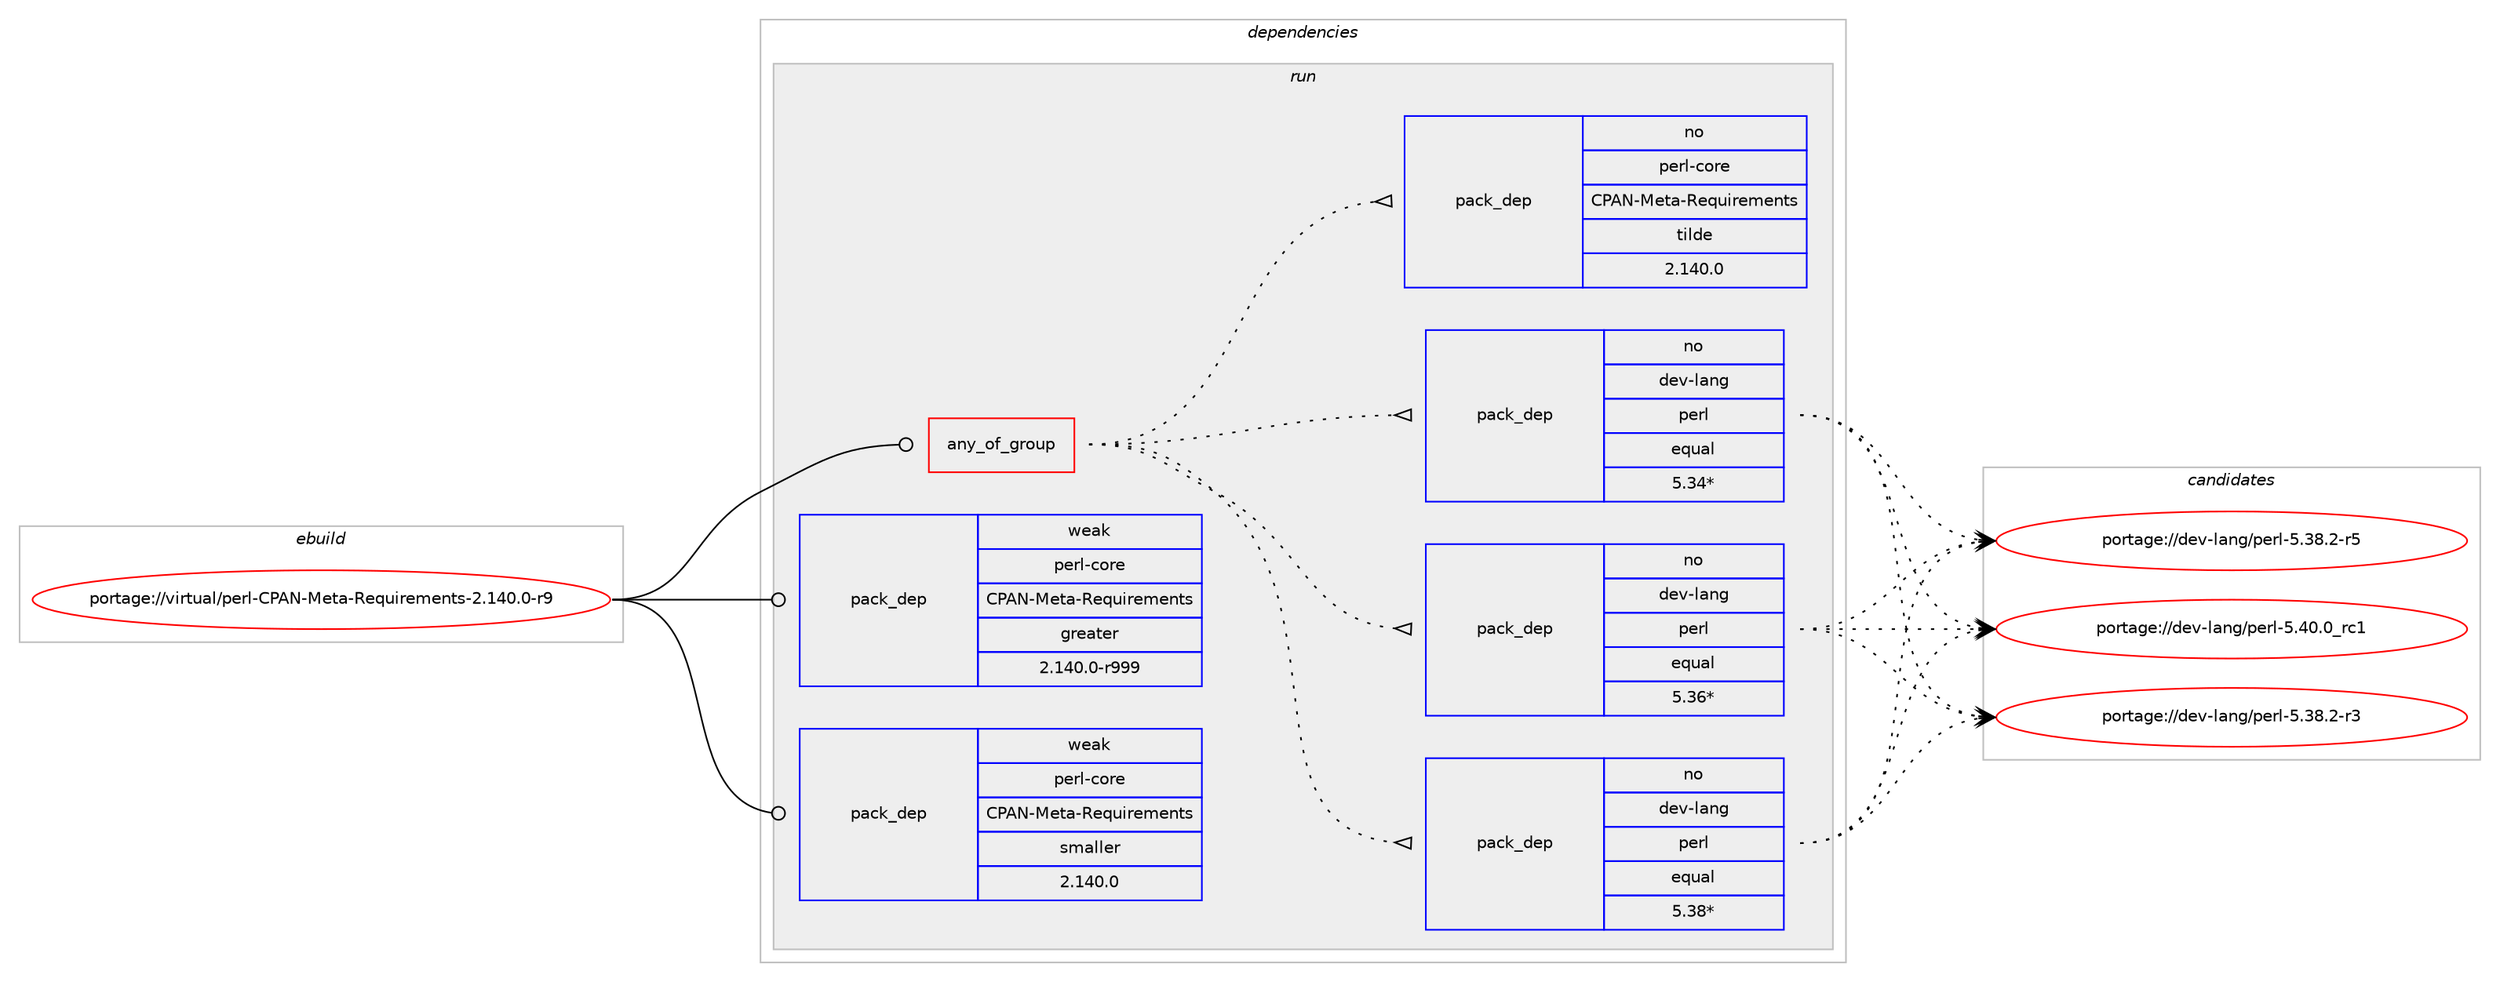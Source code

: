 digraph prolog {

# *************
# Graph options
# *************

newrank=true;
concentrate=true;
compound=true;
graph [rankdir=LR,fontname=Helvetica,fontsize=10,ranksep=1.5];#, ranksep=2.5, nodesep=0.2];
edge  [arrowhead=vee];
node  [fontname=Helvetica,fontsize=10];

# **********
# The ebuild
# **********

subgraph cluster_leftcol {
color=gray;
rank=same;
label=<<i>ebuild</i>>;
id [label="portage://virtual/perl-CPAN-Meta-Requirements-2.140.0-r9", color=red, width=4, href="../virtual/perl-CPAN-Meta-Requirements-2.140.0-r9.svg"];
}

# ****************
# The dependencies
# ****************

subgraph cluster_midcol {
color=gray;
label=<<i>dependencies</i>>;
subgraph cluster_compile {
fillcolor="#eeeeee";
style=filled;
label=<<i>compile</i>>;
}
subgraph cluster_compileandrun {
fillcolor="#eeeeee";
style=filled;
label=<<i>compile and run</i>>;
}
subgraph cluster_run {
fillcolor="#eeeeee";
style=filled;
label=<<i>run</i>>;
subgraph any32 {
dependency3406 [label=<<TABLE BORDER="0" CELLBORDER="1" CELLSPACING="0" CELLPADDING="4"><TR><TD CELLPADDING="10">any_of_group</TD></TR></TABLE>>, shape=none, color=red];subgraph pack2341 {
dependency3407 [label=<<TABLE BORDER="0" CELLBORDER="1" CELLSPACING="0" CELLPADDING="4" WIDTH="220"><TR><TD ROWSPAN="6" CELLPADDING="30">pack_dep</TD></TR><TR><TD WIDTH="110">no</TD></TR><TR><TD>dev-lang</TD></TR><TR><TD>perl</TD></TR><TR><TD>equal</TD></TR><TR><TD>5.38*</TD></TR></TABLE>>, shape=none, color=blue];
}
dependency3406:e -> dependency3407:w [weight=20,style="dotted",arrowhead="oinv"];
subgraph pack2342 {
dependency3408 [label=<<TABLE BORDER="0" CELLBORDER="1" CELLSPACING="0" CELLPADDING="4" WIDTH="220"><TR><TD ROWSPAN="6" CELLPADDING="30">pack_dep</TD></TR><TR><TD WIDTH="110">no</TD></TR><TR><TD>dev-lang</TD></TR><TR><TD>perl</TD></TR><TR><TD>equal</TD></TR><TR><TD>5.36*</TD></TR></TABLE>>, shape=none, color=blue];
}
dependency3406:e -> dependency3408:w [weight=20,style="dotted",arrowhead="oinv"];
subgraph pack2343 {
dependency3409 [label=<<TABLE BORDER="0" CELLBORDER="1" CELLSPACING="0" CELLPADDING="4" WIDTH="220"><TR><TD ROWSPAN="6" CELLPADDING="30">pack_dep</TD></TR><TR><TD WIDTH="110">no</TD></TR><TR><TD>dev-lang</TD></TR><TR><TD>perl</TD></TR><TR><TD>equal</TD></TR><TR><TD>5.34*</TD></TR></TABLE>>, shape=none, color=blue];
}
dependency3406:e -> dependency3409:w [weight=20,style="dotted",arrowhead="oinv"];
subgraph pack2344 {
dependency3410 [label=<<TABLE BORDER="0" CELLBORDER="1" CELLSPACING="0" CELLPADDING="4" WIDTH="220"><TR><TD ROWSPAN="6" CELLPADDING="30">pack_dep</TD></TR><TR><TD WIDTH="110">no</TD></TR><TR><TD>perl-core</TD></TR><TR><TD>CPAN-Meta-Requirements</TD></TR><TR><TD>tilde</TD></TR><TR><TD>2.140.0</TD></TR></TABLE>>, shape=none, color=blue];
}
dependency3406:e -> dependency3410:w [weight=20,style="dotted",arrowhead="oinv"];
}
id:e -> dependency3406:w [weight=20,style="solid",arrowhead="odot"];
# *** BEGIN UNKNOWN DEPENDENCY TYPE (TODO) ***
# id -> package_dependency(portage://virtual/perl-CPAN-Meta-Requirements-2.140.0-r9,run,no,dev-lang,perl,none,[,,],any_same_slot,[])
# *** END UNKNOWN DEPENDENCY TYPE (TODO) ***

subgraph pack2345 {
dependency3411 [label=<<TABLE BORDER="0" CELLBORDER="1" CELLSPACING="0" CELLPADDING="4" WIDTH="220"><TR><TD ROWSPAN="6" CELLPADDING="30">pack_dep</TD></TR><TR><TD WIDTH="110">weak</TD></TR><TR><TD>perl-core</TD></TR><TR><TD>CPAN-Meta-Requirements</TD></TR><TR><TD>greater</TD></TR><TR><TD>2.140.0-r999</TD></TR></TABLE>>, shape=none, color=blue];
}
id:e -> dependency3411:w [weight=20,style="solid",arrowhead="odot"];
subgraph pack2346 {
dependency3412 [label=<<TABLE BORDER="0" CELLBORDER="1" CELLSPACING="0" CELLPADDING="4" WIDTH="220"><TR><TD ROWSPAN="6" CELLPADDING="30">pack_dep</TD></TR><TR><TD WIDTH="110">weak</TD></TR><TR><TD>perl-core</TD></TR><TR><TD>CPAN-Meta-Requirements</TD></TR><TR><TD>smaller</TD></TR><TR><TD>2.140.0</TD></TR></TABLE>>, shape=none, color=blue];
}
id:e -> dependency3412:w [weight=20,style="solid",arrowhead="odot"];
}
}

# **************
# The candidates
# **************

subgraph cluster_choices {
rank=same;
color=gray;
label=<<i>candidates</i>>;

subgraph choice2341 {
color=black;
nodesep=1;
choice100101118451089711010347112101114108455346515646504511451 [label="portage://dev-lang/perl-5.38.2-r3", color=red, width=4,href="../dev-lang/perl-5.38.2-r3.svg"];
choice100101118451089711010347112101114108455346515646504511453 [label="portage://dev-lang/perl-5.38.2-r5", color=red, width=4,href="../dev-lang/perl-5.38.2-r5.svg"];
choice10010111845108971101034711210111410845534652484648951149949 [label="portage://dev-lang/perl-5.40.0_rc1", color=red, width=4,href="../dev-lang/perl-5.40.0_rc1.svg"];
dependency3407:e -> choice100101118451089711010347112101114108455346515646504511451:w [style=dotted,weight="100"];
dependency3407:e -> choice100101118451089711010347112101114108455346515646504511453:w [style=dotted,weight="100"];
dependency3407:e -> choice10010111845108971101034711210111410845534652484648951149949:w [style=dotted,weight="100"];
}
subgraph choice2342 {
color=black;
nodesep=1;
choice100101118451089711010347112101114108455346515646504511451 [label="portage://dev-lang/perl-5.38.2-r3", color=red, width=4,href="../dev-lang/perl-5.38.2-r3.svg"];
choice100101118451089711010347112101114108455346515646504511453 [label="portage://dev-lang/perl-5.38.2-r5", color=red, width=4,href="../dev-lang/perl-5.38.2-r5.svg"];
choice10010111845108971101034711210111410845534652484648951149949 [label="portage://dev-lang/perl-5.40.0_rc1", color=red, width=4,href="../dev-lang/perl-5.40.0_rc1.svg"];
dependency3408:e -> choice100101118451089711010347112101114108455346515646504511451:w [style=dotted,weight="100"];
dependency3408:e -> choice100101118451089711010347112101114108455346515646504511453:w [style=dotted,weight="100"];
dependency3408:e -> choice10010111845108971101034711210111410845534652484648951149949:w [style=dotted,weight="100"];
}
subgraph choice2343 {
color=black;
nodesep=1;
choice100101118451089711010347112101114108455346515646504511451 [label="portage://dev-lang/perl-5.38.2-r3", color=red, width=4,href="../dev-lang/perl-5.38.2-r3.svg"];
choice100101118451089711010347112101114108455346515646504511453 [label="portage://dev-lang/perl-5.38.2-r5", color=red, width=4,href="../dev-lang/perl-5.38.2-r5.svg"];
choice10010111845108971101034711210111410845534652484648951149949 [label="portage://dev-lang/perl-5.40.0_rc1", color=red, width=4,href="../dev-lang/perl-5.40.0_rc1.svg"];
dependency3409:e -> choice100101118451089711010347112101114108455346515646504511451:w [style=dotted,weight="100"];
dependency3409:e -> choice100101118451089711010347112101114108455346515646504511453:w [style=dotted,weight="100"];
dependency3409:e -> choice10010111845108971101034711210111410845534652484648951149949:w [style=dotted,weight="100"];
}
subgraph choice2344 {
color=black;
nodesep=1;
}
subgraph choice2345 {
color=black;
nodesep=1;
}
subgraph choice2346 {
color=black;
nodesep=1;
}
}

}
